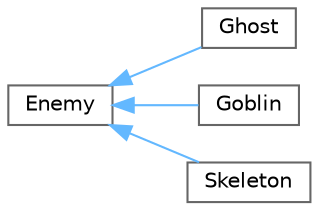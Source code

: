 digraph "Graphical Class Hierarchy"
{
 // LATEX_PDF_SIZE
  bgcolor="transparent";
  edge [fontname=Helvetica,fontsize=10,labelfontname=Helvetica,labelfontsize=10];
  node [fontname=Helvetica,fontsize=10,shape=box,height=0.2,width=0.4];
  rankdir="LR";
  Node0 [id="Node000000",label="Enemy",height=0.2,width=0.4,color="grey40", fillcolor="white", style="filled",URL="$class_enemy.html",tooltip=" "];
  Node0 -> Node1 [id="edge8_Node000000_Node000001",dir="back",color="steelblue1",style="solid",tooltip=" "];
  Node1 [id="Node000001",label="Ghost",height=0.2,width=0.4,color="grey40", fillcolor="white", style="filled",URL="$class_ghost.html",tooltip=" "];
  Node0 -> Node2 [id="edge9_Node000000_Node000002",dir="back",color="steelblue1",style="solid",tooltip=" "];
  Node2 [id="Node000002",label="Goblin",height=0.2,width=0.4,color="grey40", fillcolor="white", style="filled",URL="$class_goblin.html",tooltip=" "];
  Node0 -> Node3 [id="edge10_Node000000_Node000003",dir="back",color="steelblue1",style="solid",tooltip=" "];
  Node3 [id="Node000003",label="Skeleton",height=0.2,width=0.4,color="grey40", fillcolor="white", style="filled",URL="$class_skeleton.html",tooltip=" "];
}

